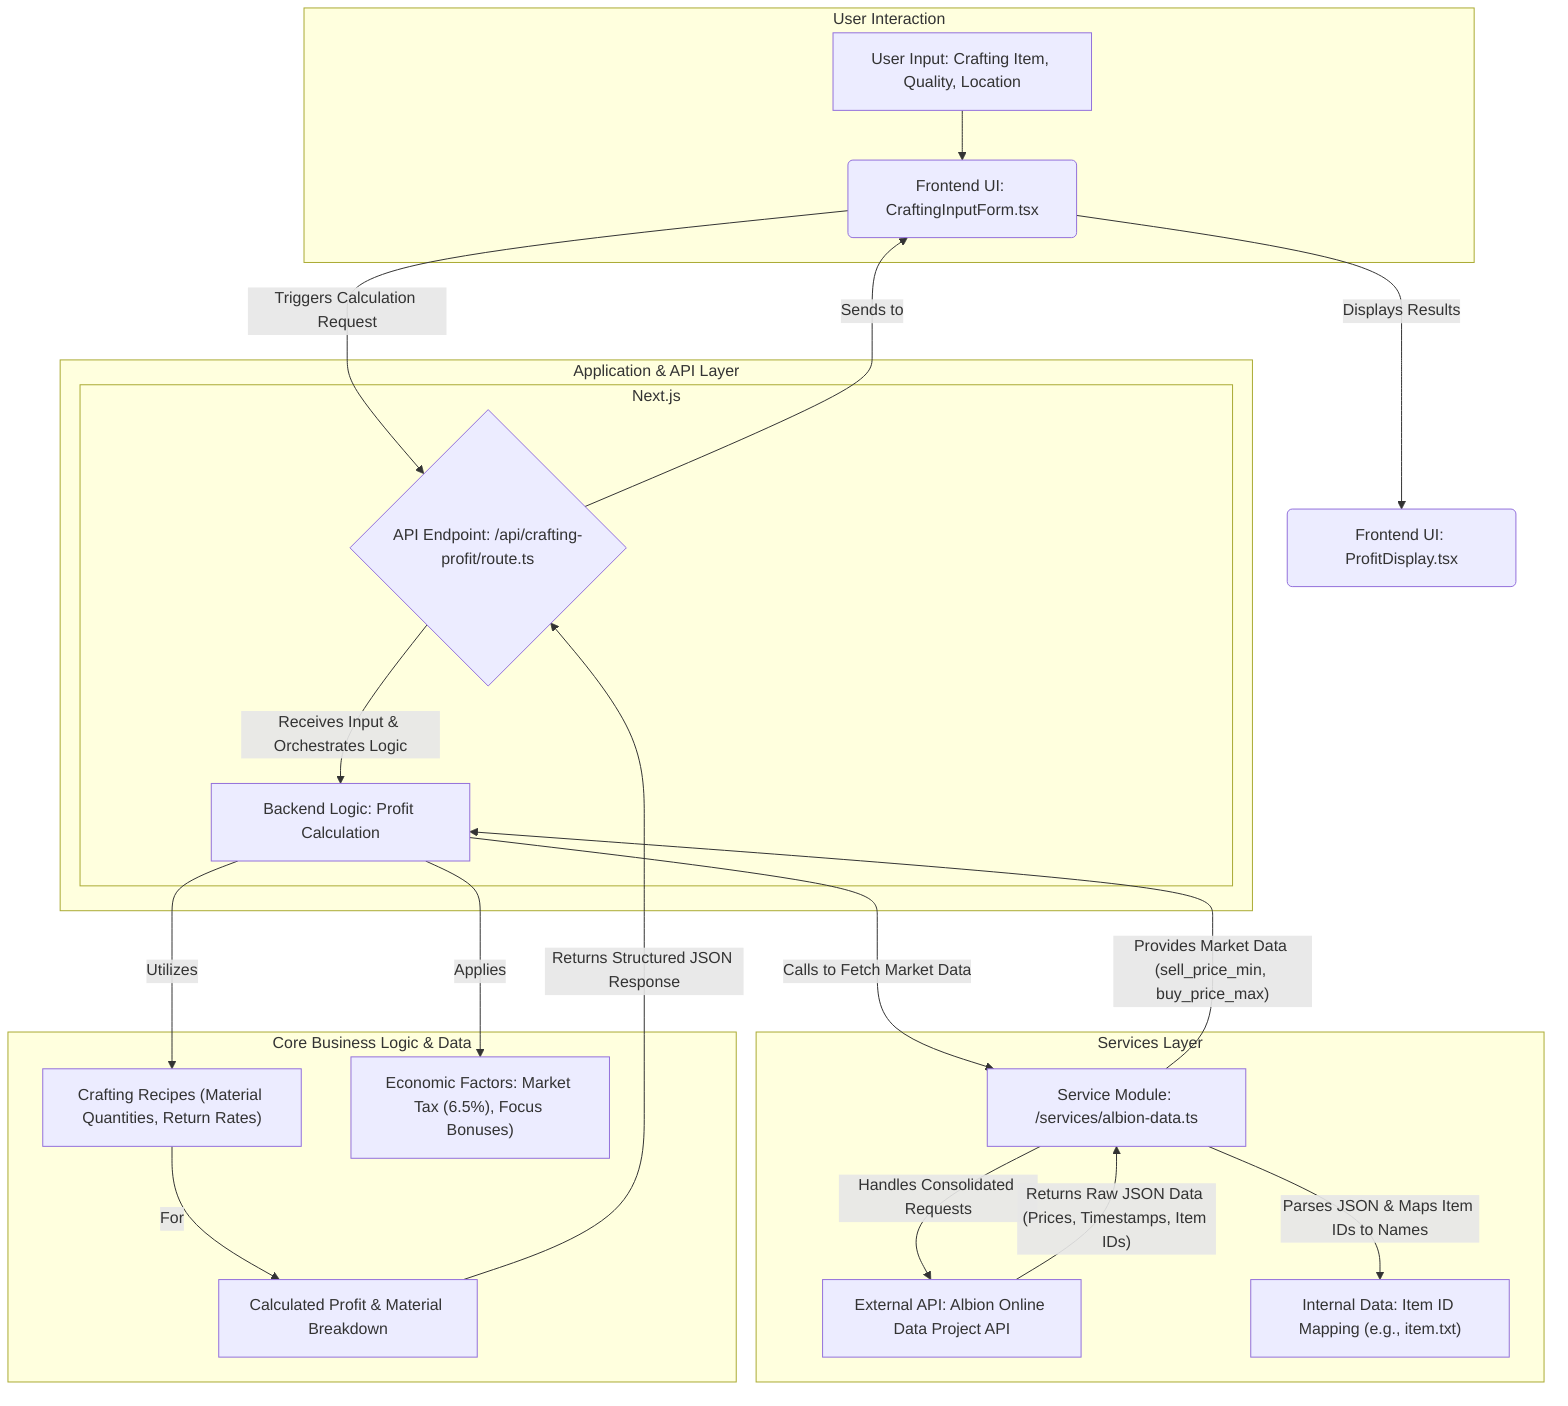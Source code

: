 graph TD
    subgraph "User Interaction"
        A["User Input: Crafting Item, Quality, Location"] --> B("Frontend UI: CraftingInputForm.tsx")
    end

    subgraph "Application & API Layer"
        B -- "Triggers Calculation Request" --> C{"API Endpoint: /api/crafting-profit/route.ts"}
        C -- "Receives Input & Orchestrates Logic" --> D["Backend Logic: Profit Calculation"]
        subgraph "Next.js"
            C
            D
        end
    end

    subgraph "Services Layer"
        D -- "Calls to Fetch Market Data" --> E["Service Module: /services/albion-data.ts"]
        E -- "Handles Consolidated Requests" --> F["External API: Albion Online Data Project API"]
        F -- "Returns Raw JSON Data (Prices, Timestamps, Item IDs)" --> E
        E -- "Parses JSON & Maps Item IDs to Names" --> G["Internal Data: Item ID Mapping (e.g., item.txt)"]
        E -- "Provides Market Data (sell_price_min, buy_price_max)" --> D
    end

    subgraph "Core Business Logic & Data"
        D -- "Utilizes" --> H["Crafting Recipes (Material Quantities, Return Rates)"]
        D -- "Applies" --> I["Economic Factors: Market Tax (6.5%), Focus Bonuses)"]
        H -- "For" --> J["Calculated Profit & Material Breakdown"]
    end

    J -- "Returns Structured JSON Response" --> C
    C -- "Sends to" --> B
    B -- "Displays Results" --> K("Frontend UI: ProfitDisplay.tsx")